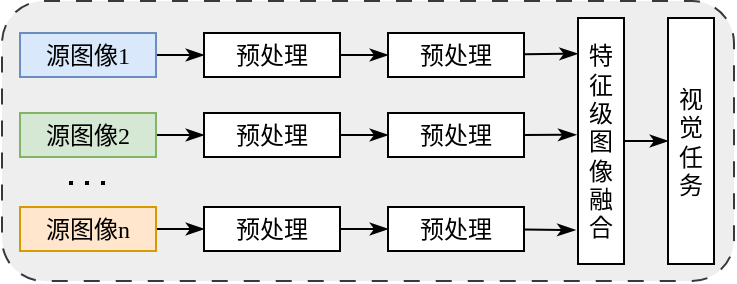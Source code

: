 <mxfile version="26.2.12">
  <diagram name="第 1 页" id="1-BLOxt3ObJG5c-1yq0U">
    <mxGraphModel dx="651" dy="318" grid="1" gridSize="10" guides="1" tooltips="1" connect="1" arrows="1" fold="1" page="1" pageScale="1" pageWidth="827" pageHeight="1169" math="0" shadow="0">
      <root>
        <mxCell id="0" />
        <mxCell id="1" parent="0" />
        <mxCell id="773CiDnMZboS-NVxE9lQ-1" value="" style="rounded=1;whiteSpace=wrap;html=1;fontFamily=Helvetica;fontSize=11;labelBackgroundColor=default;fillColor=#eeeeee;strokeColor=#36393d;dashed=1;dashPattern=8 8;" vertex="1" parent="1">
          <mxGeometry x="149" y="196.5" width="366" height="140" as="geometry" />
        </mxCell>
        <mxCell id="773CiDnMZboS-NVxE9lQ-4" style="rounded=0;orthogonalLoop=1;jettySize=auto;html=1;entryX=0;entryY=0.5;entryDx=0;entryDy=0;endArrow=classicThin;endFill=1;" edge="1" parent="1" source="773CiDnMZboS-NVxE9lQ-5" target="773CiDnMZboS-NVxE9lQ-10">
          <mxGeometry relative="1" as="geometry" />
        </mxCell>
        <mxCell id="773CiDnMZboS-NVxE9lQ-5" value="源图像&lt;font face=&quot;Times New Roman&quot;&gt;1&lt;/font&gt;" style="rounded=0;whiteSpace=wrap;html=1;fontFamily=宋体;fontSource=https%3A%2F%2Ffonts.googleapis.com%2Fcss%3Ffamily%3D%25E5%25AE%258B%25E4%25BD%2593;fillColor=#dae8fc;strokeColor=#6c8ebf;" vertex="1" parent="1">
          <mxGeometry x="158" y="212.5" width="68" height="22" as="geometry" />
        </mxCell>
        <mxCell id="773CiDnMZboS-NVxE9lQ-6" style="edgeStyle=none;shape=connector;rounded=0;orthogonalLoop=1;jettySize=auto;html=1;entryX=0;entryY=0.5;entryDx=0;entryDy=0;strokeColor=default;align=center;verticalAlign=middle;fontFamily=Helvetica;fontSize=11;fontColor=default;labelBackgroundColor=default;endArrow=classicThin;endFill=1;" edge="1" parent="1" source="773CiDnMZboS-NVxE9lQ-7" target="773CiDnMZboS-NVxE9lQ-11">
          <mxGeometry relative="1" as="geometry" />
        </mxCell>
        <mxCell id="773CiDnMZboS-NVxE9lQ-7" value="源图像&lt;font face=&quot;Times New Roman&quot;&gt;2&lt;/font&gt;" style="rounded=0;whiteSpace=wrap;html=1;fontFamily=宋体;fontSource=https%3A%2F%2Ffonts.googleapis.com%2Fcss%3Ffamily%3D%25E5%25AE%258B%25E4%25BD%2593;fillColor=#d5e8d4;strokeColor=#82b366;" vertex="1" parent="1">
          <mxGeometry x="158" y="252.5" width="68" height="22" as="geometry" />
        </mxCell>
        <mxCell id="773CiDnMZboS-NVxE9lQ-8" style="edgeStyle=none;shape=connector;rounded=0;orthogonalLoop=1;jettySize=auto;html=1;entryX=0;entryY=0.5;entryDx=0;entryDy=0;strokeColor=default;align=center;verticalAlign=middle;fontFamily=Helvetica;fontSize=11;fontColor=default;labelBackgroundColor=default;endArrow=classicThin;endFill=1;" edge="1" parent="1" source="773CiDnMZboS-NVxE9lQ-9" target="773CiDnMZboS-NVxE9lQ-12">
          <mxGeometry relative="1" as="geometry" />
        </mxCell>
        <mxCell id="773CiDnMZboS-NVxE9lQ-9" value="源图像&lt;font face=&quot;Times New Roman&quot;&gt;n&lt;/font&gt;" style="rounded=0;whiteSpace=wrap;html=1;fontFamily=宋体;fontSource=https%3A%2F%2Ffonts.googleapis.com%2Fcss%3Ffamily%3D%25E5%25AE%258B%25E4%25BD%2593;fillColor=#ffe6cc;strokeColor=#d79b00;" vertex="1" parent="1">
          <mxGeometry x="158" y="299.5" width="68" height="22" as="geometry" />
        </mxCell>
        <mxCell id="773CiDnMZboS-NVxE9lQ-23" style="edgeStyle=none;shape=connector;rounded=0;orthogonalLoop=1;jettySize=auto;html=1;entryX=0;entryY=0.5;entryDx=0;entryDy=0;strokeColor=default;align=center;verticalAlign=middle;fontFamily=Helvetica;fontSize=11;fontColor=default;labelBackgroundColor=default;endArrow=classicThin;endFill=1;" edge="1" parent="1" source="773CiDnMZboS-NVxE9lQ-10" target="773CiDnMZboS-NVxE9lQ-20">
          <mxGeometry relative="1" as="geometry" />
        </mxCell>
        <mxCell id="773CiDnMZboS-NVxE9lQ-10" value="预处理" style="rounded=0;whiteSpace=wrap;html=1;fontFamily=宋体;fontSource=https%3A%2F%2Ffonts.googleapis.com%2Fcss%3Ffamily%3D%25E5%25AE%258B%25E4%25BD%2593;" vertex="1" parent="1">
          <mxGeometry x="250" y="212.5" width="68" height="22" as="geometry" />
        </mxCell>
        <mxCell id="773CiDnMZboS-NVxE9lQ-24" style="edgeStyle=none;shape=connector;rounded=0;orthogonalLoop=1;jettySize=auto;html=1;entryX=0;entryY=0.5;entryDx=0;entryDy=0;strokeColor=default;align=center;verticalAlign=middle;fontFamily=Helvetica;fontSize=11;fontColor=default;labelBackgroundColor=default;endArrow=classicThin;endFill=1;" edge="1" parent="1" source="773CiDnMZboS-NVxE9lQ-11" target="773CiDnMZboS-NVxE9lQ-21">
          <mxGeometry relative="1" as="geometry" />
        </mxCell>
        <mxCell id="773CiDnMZboS-NVxE9lQ-11" value="预处理" style="rounded=0;whiteSpace=wrap;html=1;fontFamily=宋体;fontSource=https%3A%2F%2Ffonts.googleapis.com%2Fcss%3Ffamily%3D%25E5%25AE%258B%25E4%25BD%2593;" vertex="1" parent="1">
          <mxGeometry x="250" y="252.5" width="68" height="22" as="geometry" />
        </mxCell>
        <mxCell id="773CiDnMZboS-NVxE9lQ-25" style="edgeStyle=none;shape=connector;rounded=0;orthogonalLoop=1;jettySize=auto;html=1;entryX=0;entryY=0.5;entryDx=0;entryDy=0;strokeColor=default;align=center;verticalAlign=middle;fontFamily=Helvetica;fontSize=11;fontColor=default;labelBackgroundColor=default;endArrow=classicThin;endFill=1;" edge="1" parent="1" source="773CiDnMZboS-NVxE9lQ-12" target="773CiDnMZboS-NVxE9lQ-22">
          <mxGeometry relative="1" as="geometry" />
        </mxCell>
        <mxCell id="773CiDnMZboS-NVxE9lQ-12" value="预处理" style="rounded=0;whiteSpace=wrap;html=1;fontFamily=宋体;fontSource=https%3A%2F%2Ffonts.googleapis.com%2Fcss%3Ffamily%3D%25E5%25AE%258B%25E4%25BD%2593;" vertex="1" parent="1">
          <mxGeometry x="250" y="299.5" width="68" height="22" as="geometry" />
        </mxCell>
        <mxCell id="773CiDnMZboS-NVxE9lQ-13" value="" style="endArrow=none;dashed=1;html=1;dashPattern=1 3;strokeWidth=2;rounded=0;strokeColor=default;align=center;verticalAlign=middle;fontFamily=宋体;fontSize=11;fontColor=default;labelBackgroundColor=default;exitX=1;exitY=0.5;exitDx=0;exitDy=0;fontSource=https%3A%2F%2Ffonts.googleapis.com%2Fcss%3Ffamily%3D%25E5%25AE%258B%25E4%25BD%2593;" edge="1" parent="1">
          <mxGeometry width="50" height="50" relative="1" as="geometry">
            <mxPoint x="182.5" y="287.5" as="sourcePoint" />
            <mxPoint x="201.5" y="287.5" as="targetPoint" />
          </mxGeometry>
        </mxCell>
        <mxCell id="773CiDnMZboS-NVxE9lQ-14" style="edgeStyle=none;shape=connector;rounded=0;orthogonalLoop=1;jettySize=auto;html=1;entryX=0;entryY=0.5;entryDx=0;entryDy=0;strokeColor=default;align=center;verticalAlign=middle;fontFamily=Helvetica;fontSize=11;fontColor=default;labelBackgroundColor=default;endArrow=classicThin;endFill=1;" edge="1" parent="1" source="773CiDnMZboS-NVxE9lQ-15" target="773CiDnMZboS-NVxE9lQ-16">
          <mxGeometry relative="1" as="geometry" />
        </mxCell>
        <mxCell id="773CiDnMZboS-NVxE9lQ-15" value="特征级图像融合" style="rounded=0;whiteSpace=wrap;html=1;fontFamily=宋体;fontSource=https%3A%2F%2Ffonts.googleapis.com%2Fcss%3Ffamily%3D%25E5%25AE%258B%25E4%25BD%2593;" vertex="1" parent="1">
          <mxGeometry x="437" y="205" width="23" height="123" as="geometry" />
        </mxCell>
        <mxCell id="773CiDnMZboS-NVxE9lQ-16" value="视觉任务" style="rounded=0;whiteSpace=wrap;html=1;fontFamily=宋体;fontSource=https%3A%2F%2Ffonts.googleapis.com%2Fcss%3Ffamily%3D%25E5%25AE%258B%25E4%25BD%2593;" vertex="1" parent="1">
          <mxGeometry x="482" y="205" width="23" height="123" as="geometry" />
        </mxCell>
        <mxCell id="773CiDnMZboS-NVxE9lQ-20" value="预处理" style="rounded=0;whiteSpace=wrap;html=1;fontFamily=宋体;fontSource=https%3A%2F%2Ffonts.googleapis.com%2Fcss%3Ffamily%3D%25E5%25AE%258B%25E4%25BD%2593;" vertex="1" parent="1">
          <mxGeometry x="342" y="212.5" width="68" height="22" as="geometry" />
        </mxCell>
        <mxCell id="773CiDnMZboS-NVxE9lQ-21" value="预处理" style="rounded=0;whiteSpace=wrap;html=1;fontFamily=宋体;fontSource=https%3A%2F%2Ffonts.googleapis.com%2Fcss%3Ffamily%3D%25E5%25AE%258B%25E4%25BD%2593;" vertex="1" parent="1">
          <mxGeometry x="342" y="252.5" width="68" height="22" as="geometry" />
        </mxCell>
        <mxCell id="773CiDnMZboS-NVxE9lQ-22" value="预处理" style="rounded=0;whiteSpace=wrap;html=1;fontFamily=宋体;fontSource=https%3A%2F%2Ffonts.googleapis.com%2Fcss%3Ffamily%3D%25E5%25AE%258B%25E4%25BD%2593;" vertex="1" parent="1">
          <mxGeometry x="342" y="299.5" width="68" height="22" as="geometry" />
        </mxCell>
        <mxCell id="773CiDnMZboS-NVxE9lQ-27" style="edgeStyle=none;shape=connector;rounded=0;orthogonalLoop=1;jettySize=auto;html=1;entryX=-0.006;entryY=0.145;entryDx=0;entryDy=0;entryPerimeter=0;strokeColor=default;align=center;verticalAlign=middle;fontFamily=Helvetica;fontSize=11;fontColor=default;labelBackgroundColor=default;endArrow=classicThin;endFill=1;" edge="1" parent="1" source="773CiDnMZboS-NVxE9lQ-20" target="773CiDnMZboS-NVxE9lQ-15">
          <mxGeometry relative="1" as="geometry" />
        </mxCell>
        <mxCell id="773CiDnMZboS-NVxE9lQ-28" style="edgeStyle=none;shape=connector;rounded=0;orthogonalLoop=1;jettySize=auto;html=1;entryX=-0.036;entryY=0.475;entryDx=0;entryDy=0;entryPerimeter=0;strokeColor=default;align=center;verticalAlign=middle;fontFamily=Helvetica;fontSize=11;fontColor=default;labelBackgroundColor=default;endArrow=classicThin;endFill=1;" edge="1" parent="1" source="773CiDnMZboS-NVxE9lQ-21" target="773CiDnMZboS-NVxE9lQ-15">
          <mxGeometry relative="1" as="geometry" />
        </mxCell>
        <mxCell id="773CiDnMZboS-NVxE9lQ-29" style="edgeStyle=none;shape=connector;rounded=0;orthogonalLoop=1;jettySize=auto;html=1;entryX=-0.056;entryY=0.862;entryDx=0;entryDy=0;entryPerimeter=0;strokeColor=default;align=center;verticalAlign=middle;fontFamily=Helvetica;fontSize=11;fontColor=default;labelBackgroundColor=default;endArrow=classicThin;endFill=1;" edge="1" parent="1" source="773CiDnMZboS-NVxE9lQ-22" target="773CiDnMZboS-NVxE9lQ-15">
          <mxGeometry relative="1" as="geometry" />
        </mxCell>
      </root>
    </mxGraphModel>
  </diagram>
</mxfile>
